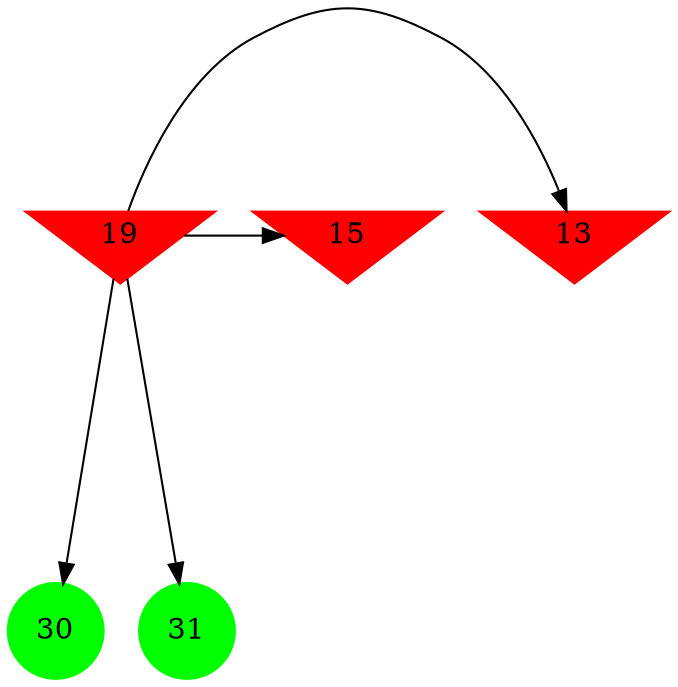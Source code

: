 digraph brain {
	ranksep=2.0;
	13 [shape=invtriangle,style=filled,color=red];
	15 [shape=invtriangle,style=filled,color=red];
	19 [shape=invtriangle,style=filled,color=red];
	30 [shape=circle,style=filled,color=green];
	31 [shape=circle,style=filled,color=green];
	19	->	15;
	19	->	13;
	19	->	30;
	19	->	31;
	{ rank=same; 13; 15; 19; }
	{ rank=same; }
	{ rank=same; 30; 31; }
}
